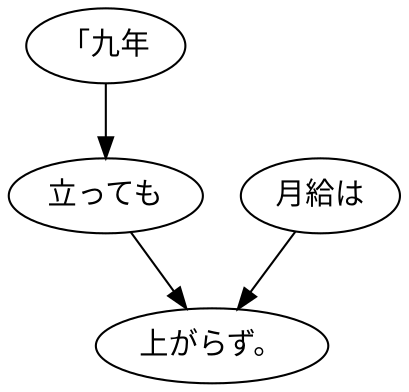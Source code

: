 digraph graph3102 {
	node0 [label="「九年"];
	node1 [label="立っても"];
	node2 [label="月給は"];
	node3 [label="上がらず。"];
	node0 -> node1;
	node1 -> node3;
	node2 -> node3;
}
